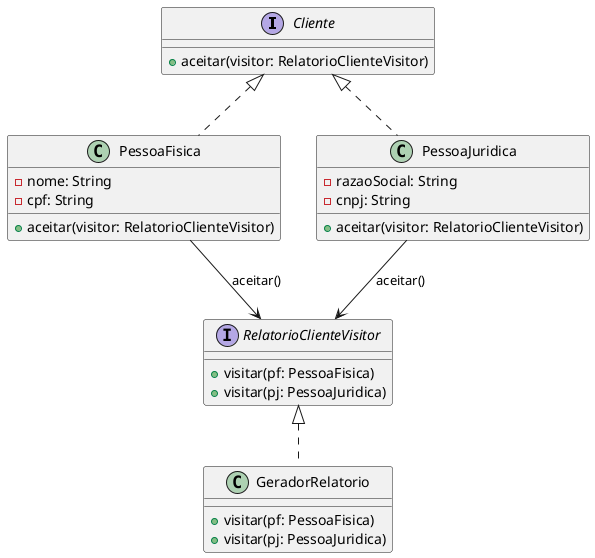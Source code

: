 @startuml uml
' Interfaces
interface Cliente {
  + aceitar(visitor: RelatorioClienteVisitor)
}

interface RelatorioClienteVisitor {
  + visitar(pf: PessoaFisica)
  + visitar(pj: PessoaJuridica)
}

' Classes concretas
class PessoaFisica {
  - nome: String
  - cpf: String
  + aceitar(visitor: RelatorioClienteVisitor)
}

class PessoaJuridica {
  - razaoSocial: String
  - cnpj: String
  + aceitar(visitor: RelatorioClienteVisitor)
}

class GeradorRelatorio {
  + visitar(pf: PessoaFisica)
  + visitar(pj: PessoaJuridica)
}

' Relacionamentos
Cliente <|.. PessoaFisica
Cliente <|.. PessoaJuridica

RelatorioClienteVisitor <|.. GeradorRelatorio
PessoaFisica --> RelatorioClienteVisitor : aceitar()
PessoaJuridica --> RelatorioClienteVisitor : aceitar()

@enduml
